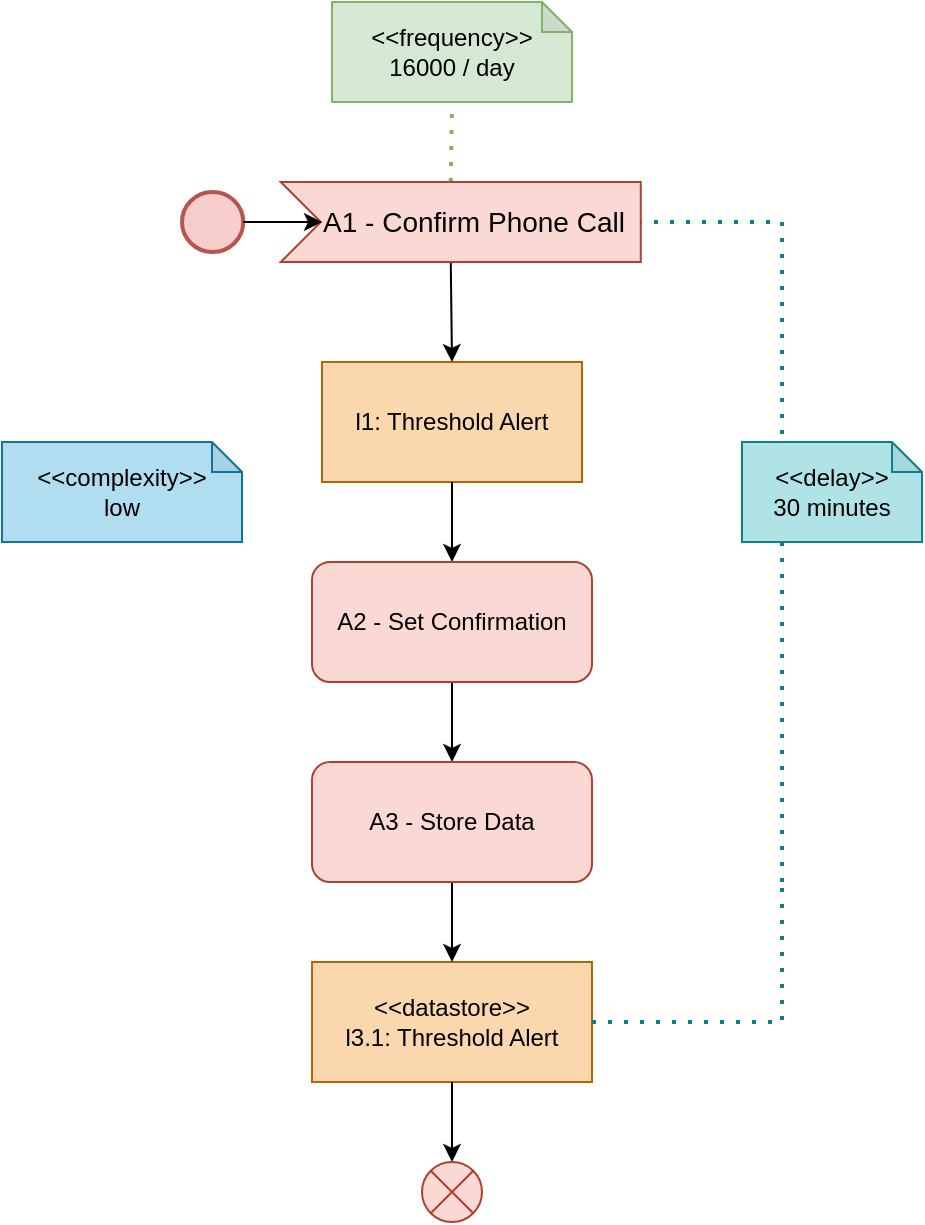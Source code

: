 <mxfile version="28.1.2">
  <diagram id="_0IwEuAlk0ER_zeXkQyV" name="Pagina-1">
    <mxGraphModel dx="1034" dy="1747" grid="1" gridSize="10" guides="1" tooltips="1" connect="1" arrows="1" fold="1" page="1" pageScale="1" pageWidth="827" pageHeight="1169" math="0" shadow="0">
      <root>
        <mxCell id="0" />
        <mxCell id="1" parent="0" />
        <mxCell id="R8UFq6QKfb1ib9qoWfJS-2" value="l1: Threshold Alert" style="rounded=0;whiteSpace=wrap;html=1;fillColor=#fad7ac;strokeColor=#b46504;" parent="1" vertex="1">
          <mxGeometry x="250" y="40" width="130" height="60" as="geometry" />
        </mxCell>
        <mxCell id="R8UFq6QKfb1ib9qoWfJS-4" value="" style="endArrow=classic;html=1;rounded=0;exitX=0;exitY=0;exitDx=85;exitDy=40;exitPerimeter=0;entryX=0.5;entryY=0;entryDx=0;entryDy=0;" parent="1" source="R8UFq6QKfb1ib9qoWfJS-1" target="R8UFq6QKfb1ib9qoWfJS-2" edge="1">
          <mxGeometry width="50" height="50" relative="1" as="geometry">
            <mxPoint x="320" y="120" as="sourcePoint" />
            <mxPoint x="370" y="70" as="targetPoint" />
          </mxGeometry>
        </mxCell>
        <mxCell id="R8UFq6QKfb1ib9qoWfJS-7" value="" style="endArrow=classic;html=1;rounded=0;exitX=0.5;exitY=1;exitDx=0;exitDy=0;entryX=0.5;entryY=0;entryDx=0;entryDy=0;" parent="1" source="R8UFq6QKfb1ib9qoWfJS-2" edge="1">
          <mxGeometry width="50" height="50" relative="1" as="geometry">
            <mxPoint x="320" y="120" as="sourcePoint" />
            <mxPoint x="315" y="140" as="targetPoint" />
          </mxGeometry>
        </mxCell>
        <mxCell id="R8UFq6QKfb1ib9qoWfJS-9" value="" style="endArrow=classic;html=1;rounded=0;exitX=0.5;exitY=1;exitDx=0;exitDy=0;entryX=0.5;entryY=0;entryDx=0;entryDy=0;" parent="1" target="R8UFq6QKfb1ib9qoWfJS-25" edge="1">
          <mxGeometry width="50" height="50" relative="1" as="geometry">
            <mxPoint x="315" y="200" as="sourcePoint" />
            <mxPoint x="314.001" y="241.805" as="targetPoint" />
          </mxGeometry>
        </mxCell>
        <mxCell id="R8UFq6QKfb1ib9qoWfJS-10" value="&amp;lt;&amp;lt;datastore&amp;gt;&amp;gt;&lt;div&gt;l3.1: Threshold Alert&lt;/div&gt;" style="rounded=0;whiteSpace=wrap;html=1;fillColor=#fad7ac;strokeColor=#b46504;" parent="1" vertex="1">
          <mxGeometry x="245" y="340" width="140" height="60" as="geometry" />
        </mxCell>
        <mxCell id="R8UFq6QKfb1ib9qoWfJS-13" value="" style="endArrow=classic;html=1;rounded=0;exitX=0.5;exitY=1;exitDx=0;exitDy=0;entryX=0.5;entryY=0;entryDx=0;entryDy=0;" parent="1" source="R8UFq6QKfb1ib9qoWfJS-25" target="R8UFq6QKfb1ib9qoWfJS-10" edge="1">
          <mxGeometry width="50" height="50" relative="1" as="geometry">
            <mxPoint x="320" y="320" as="sourcePoint" />
            <mxPoint x="370" y="270" as="targetPoint" />
          </mxGeometry>
        </mxCell>
        <mxCell id="R8UFq6QKfb1ib9qoWfJS-14" value="" style="endArrow=classic;html=1;rounded=0;exitX=0.5;exitY=1;exitDx=0;exitDy=0;entryX=0.5;entryY=0;entryDx=0;entryDy=0;" parent="1" source="R8UFq6QKfb1ib9qoWfJS-10" target="R8UFq6QKfb1ib9qoWfJS-17" edge="1">
          <mxGeometry width="50" height="50" relative="1" as="geometry">
            <mxPoint x="320" y="320" as="sourcePoint" />
            <mxPoint x="170" y="510" as="targetPoint" />
          </mxGeometry>
        </mxCell>
        <mxCell id="R8UFq6QKfb1ib9qoWfJS-17" value="" style="shape=sumEllipse;perimeter=ellipsePerimeter;whiteSpace=wrap;html=1;backgroundOutline=1;fillColor=#fad9d5;strokeColor=#ae4132;" parent="1" vertex="1">
          <mxGeometry x="300" y="440" width="30" height="30" as="geometry" />
        </mxCell>
        <mxCell id="R8UFq6QKfb1ib9qoWfJS-18" value="" style="endArrow=none;dashed=1;html=1;dashPattern=1 3;strokeWidth=2;rounded=0;entryX=1;entryY=0.5;entryDx=0;entryDy=0;entryPerimeter=0;fillColor=#b0e3e6;strokeColor=#0e8088;" parent="1" target="R8UFq6QKfb1ib9qoWfJS-1" edge="1">
          <mxGeometry width="50" height="50" relative="1" as="geometry">
            <mxPoint x="480" y="300" as="sourcePoint" />
            <mxPoint x="370" y="-30" as="targetPoint" />
            <Array as="points">
              <mxPoint x="480" y="140" />
              <mxPoint x="480" y="-30" />
            </Array>
          </mxGeometry>
        </mxCell>
        <mxCell id="R8UFq6QKfb1ib9qoWfJS-19" value="" style="endArrow=none;dashed=1;html=1;dashPattern=1 3;strokeWidth=2;rounded=0;exitX=1;exitY=0.5;exitDx=0;exitDy=0;fillColor=#b0e3e6;strokeColor=#0e8088;" parent="1" source="R8UFq6QKfb1ib9qoWfJS-10" edge="1">
          <mxGeometry width="50" height="50" relative="1" as="geometry">
            <mxPoint x="570" y="440" as="sourcePoint" />
            <mxPoint x="480" y="300" as="targetPoint" />
            <Array as="points">
              <mxPoint x="480" y="370" />
              <mxPoint x="480" y="340" />
            </Array>
          </mxGeometry>
        </mxCell>
        <mxCell id="R8UFq6QKfb1ib9qoWfJS-20" value="&amp;lt;&amp;lt;delay&amp;gt;&amp;gt;&lt;br&gt;30 minutes" style="shape=note;whiteSpace=wrap;html=1;backgroundOutline=1;darkOpacity=0.05;size=15;fillColor=#b0e3e6;strokeColor=#0e8088;" parent="1" vertex="1">
          <mxGeometry x="460" y="80" width="90" height="50" as="geometry" />
        </mxCell>
        <mxCell id="R8UFq6QKfb1ib9qoWfJS-21" value="&amp;lt;&amp;lt;frequency&amp;gt;&amp;gt;&lt;br&gt;16000 / day" style="shape=note;whiteSpace=wrap;html=1;backgroundOutline=1;darkOpacity=0.05;size=15;fillColor=#d5e8d4;strokeColor=#82b366;" parent="1" vertex="1">
          <mxGeometry x="255" y="-140" width="120" height="50" as="geometry" />
        </mxCell>
        <mxCell id="R8UFq6QKfb1ib9qoWfJS-22" value="" style="endArrow=none;dashed=1;html=1;dashPattern=1 3;strokeWidth=2;rounded=0;entryX=0.5;entryY=1;entryDx=0;entryDy=0;entryPerimeter=0;exitX=0;exitY=0;exitDx=85;exitDy=0;exitPerimeter=0;fillColor=#d5e8d4;strokeColor=#82b366;" parent="1" source="R8UFq6QKfb1ib9qoWfJS-1" target="R8UFq6QKfb1ib9qoWfJS-21" edge="1">
          <mxGeometry width="50" height="50" relative="1" as="geometry">
            <mxPoint x="320" y="120" as="sourcePoint" />
            <mxPoint x="370" y="70" as="targetPoint" />
            <Array as="points">
              <mxPoint x="315" y="-90" />
            </Array>
          </mxGeometry>
        </mxCell>
        <mxCell id="R8UFq6QKfb1ib9qoWfJS-24" value="&amp;lt;&amp;lt;complexity&amp;gt;&amp;gt;&lt;br&gt;low" style="shape=note;whiteSpace=wrap;html=1;backgroundOutline=1;darkOpacity=0.05;size=15;fillColor=#b1ddf0;strokeColor=#10739e;" parent="1" vertex="1">
          <mxGeometry x="90" y="80" width="120" height="50" as="geometry" />
        </mxCell>
        <mxCell id="R8UFq6QKfb1ib9qoWfJS-25" value="A3 - Store Data" style="rounded=1;whiteSpace=wrap;html=1;fillColor=#fad9d5;strokeColor=#ae4132;" parent="1" vertex="1">
          <mxGeometry x="245" y="240" width="140" height="60" as="geometry" />
        </mxCell>
        <mxCell id="R8UFq6QKfb1ib9qoWfJS-1" value="A1 - Confirm Phone Call" style="html=1;shape=mxgraph.infographic.ribbonSimple;notch1=20;notch2=0;align=center;verticalAlign=middle;fontSize=14;fontStyle=0;fillColor=#fad9d5;flipH=0;spacingRight=0;spacingLeft=14;whiteSpace=wrap;strokeColor=#ae4132;" parent="1" vertex="1">
          <mxGeometry x="229.38" y="-50" width="180" height="40" as="geometry" />
        </mxCell>
        <mxCell id="R8UFq6QKfb1ib9qoWfJS-30" value="A2 - Set Confirmation" style="rounded=1;whiteSpace=wrap;html=1;fillColor=#fad9d5;strokeColor=#ae4132;" parent="1" vertex="1">
          <mxGeometry x="245" y="140" width="140" height="60" as="geometry" />
        </mxCell>
        <mxCell id="acuigK7N3P9-TrqOcBZN-1" value="" style="strokeWidth=2;html=1;shape=mxgraph.flowchart.start_2;whiteSpace=wrap;fillColor=#f8cecc;strokeColor=#b85450;" parent="1" vertex="1">
          <mxGeometry x="180" y="-45" width="30.62" height="30" as="geometry" />
        </mxCell>
        <mxCell id="acuigK7N3P9-TrqOcBZN-2" value="" style="endArrow=classic;html=1;rounded=0;exitX=1;exitY=0.5;exitDx=0;exitDy=0;exitPerimeter=0;" parent="1" source="acuigK7N3P9-TrqOcBZN-1" edge="1">
          <mxGeometry width="50" height="50" relative="1" as="geometry">
            <mxPoint x="165.62" y="-40" as="sourcePoint" />
            <mxPoint x="250" y="-30" as="targetPoint" />
          </mxGeometry>
        </mxCell>
      </root>
    </mxGraphModel>
  </diagram>
</mxfile>
